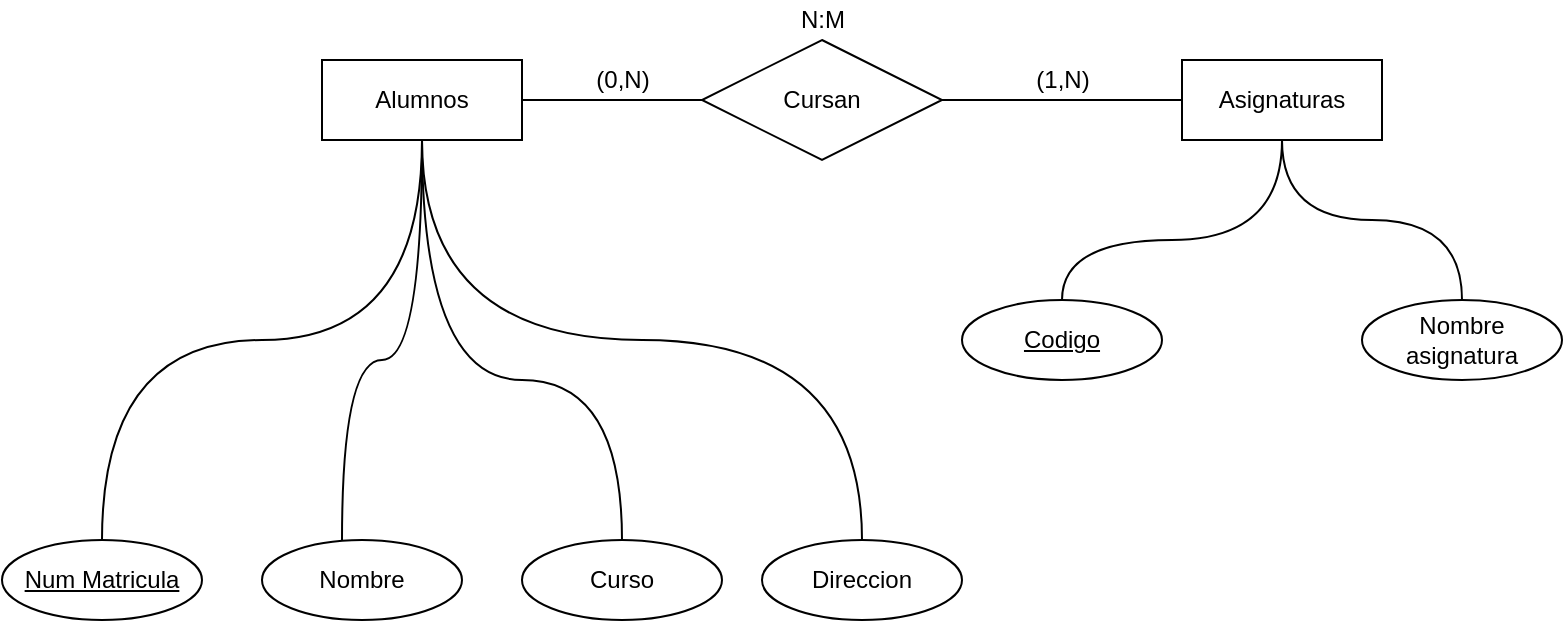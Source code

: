 <mxfile version="13.7.9" type="device"><diagram id="3P39jvwn0t67Dt_Q_Ir-" name="Página-1"><mxGraphModel dx="954" dy="562" grid="1" gridSize="10" guides="1" tooltips="1" connect="1" arrows="1" fold="1" page="1" pageScale="1" pageWidth="827" pageHeight="1169" math="0" shadow="0"><root><mxCell id="0"/><mxCell id="1" parent="0"/><mxCell id="zBz6A7C-qboT4UAK8iZG-11" style="edgeStyle=orthogonalEdgeStyle;rounded=0;orthogonalLoop=1;jettySize=auto;html=1;entryX=0;entryY=0.5;entryDx=0;entryDy=0;endArrow=none;endFill=0;" parent="1" source="zBz6A7C-qboT4UAK8iZG-1" target="zBz6A7C-qboT4UAK8iZG-3" edge="1"><mxGeometry relative="1" as="geometry"/></mxCell><mxCell id="zBz6A7C-qboT4UAK8iZG-1" value="Alumnos" style="whiteSpace=wrap;html=1;align=center;" parent="1" vertex="1"><mxGeometry x="180" y="200" width="100" height="40" as="geometry"/></mxCell><mxCell id="zBz6A7C-qboT4UAK8iZG-2" value="Asignaturas" style="whiteSpace=wrap;html=1;align=center;" parent="1" vertex="1"><mxGeometry x="610" y="200" width="100" height="40" as="geometry"/></mxCell><mxCell id="zBz6A7C-qboT4UAK8iZG-12" style="edgeStyle=orthogonalEdgeStyle;rounded=0;orthogonalLoop=1;jettySize=auto;html=1;entryX=0;entryY=0.5;entryDx=0;entryDy=0;endArrow=none;endFill=0;" parent="1" source="zBz6A7C-qboT4UAK8iZG-3" target="zBz6A7C-qboT4UAK8iZG-2" edge="1"><mxGeometry relative="1" as="geometry"/></mxCell><mxCell id="zBz6A7C-qboT4UAK8iZG-3" value="Cursan" style="shape=rhombus;perimeter=rhombusPerimeter;whiteSpace=wrap;html=1;align=center;" parent="1" vertex="1"><mxGeometry x="370" y="190" width="120" height="60" as="geometry"/></mxCell><mxCell id="zBz6A7C-qboT4UAK8iZG-14" style="edgeStyle=orthogonalEdgeStyle;curved=1;rounded=0;orthogonalLoop=1;jettySize=auto;html=1;entryX=0.5;entryY=1;entryDx=0;entryDy=0;endArrow=none;endFill=0;" parent="1" source="zBz6A7C-qboT4UAK8iZG-4" target="zBz6A7C-qboT4UAK8iZG-2" edge="1"><mxGeometry relative="1" as="geometry"><Array as="points"><mxPoint x="550" y="290"/><mxPoint x="660" y="290"/></Array></mxGeometry></mxCell><mxCell id="zBz6A7C-qboT4UAK8iZG-4" value="Codigo" style="ellipse;whiteSpace=wrap;html=1;align=center;fontStyle=4;" parent="1" vertex="1"><mxGeometry x="500" y="320" width="100" height="40" as="geometry"/></mxCell><mxCell id="zBz6A7C-qboT4UAK8iZG-16" style="edgeStyle=orthogonalEdgeStyle;curved=1;rounded=0;orthogonalLoop=1;jettySize=auto;html=1;entryX=0.5;entryY=1;entryDx=0;entryDy=0;endArrow=none;endFill=0;exitX=0.5;exitY=0;exitDx=0;exitDy=0;" parent="1" source="zBz6A7C-qboT4UAK8iZG-5" target="zBz6A7C-qboT4UAK8iZG-1" edge="1"><mxGeometry relative="1" as="geometry"/></mxCell><mxCell id="zBz6A7C-qboT4UAK8iZG-5" value="Num Matricula" style="ellipse;whiteSpace=wrap;html=1;align=center;fontStyle=4;" parent="1" vertex="1"><mxGeometry x="20" y="440" width="100" height="40" as="geometry"/></mxCell><mxCell id="zBz6A7C-qboT4UAK8iZG-15" style="edgeStyle=orthogonalEdgeStyle;curved=1;rounded=0;orthogonalLoop=1;jettySize=auto;html=1;endArrow=none;endFill=0;" parent="1" source="zBz6A7C-qboT4UAK8iZG-6" edge="1"><mxGeometry relative="1" as="geometry"><mxPoint x="660" y="240" as="targetPoint"/><Array as="points"><mxPoint x="750" y="280"/><mxPoint x="660" y="280"/></Array></mxGeometry></mxCell><mxCell id="zBz6A7C-qboT4UAK8iZG-6" value="Nombre asignatura" style="ellipse;whiteSpace=wrap;html=1;align=center;" parent="1" vertex="1"><mxGeometry x="700" y="320" width="100" height="40" as="geometry"/></mxCell><mxCell id="zBz6A7C-qboT4UAK8iZG-19" style="edgeStyle=orthogonalEdgeStyle;curved=1;rounded=0;orthogonalLoop=1;jettySize=auto;html=1;entryX=0.5;entryY=1;entryDx=0;entryDy=0;endArrow=none;endFill=0;exitX=0.5;exitY=0;exitDx=0;exitDy=0;" parent="1" source="zBz6A7C-qboT4UAK8iZG-8" target="zBz6A7C-qboT4UAK8iZG-1" edge="1"><mxGeometry relative="1" as="geometry"/></mxCell><mxCell id="zBz6A7C-qboT4UAK8iZG-8" value="Direccion" style="ellipse;whiteSpace=wrap;html=1;align=center;" parent="1" vertex="1"><mxGeometry x="400" y="440" width="100" height="40" as="geometry"/></mxCell><mxCell id="zBz6A7C-qboT4UAK8iZG-18" style="edgeStyle=orthogonalEdgeStyle;curved=1;rounded=0;orthogonalLoop=1;jettySize=auto;html=1;entryX=0.5;entryY=1;entryDx=0;entryDy=0;endArrow=none;endFill=0;" parent="1" source="zBz6A7C-qboT4UAK8iZG-9" target="zBz6A7C-qboT4UAK8iZG-1" edge="1"><mxGeometry relative="1" as="geometry"><Array as="points"><mxPoint x="330" y="360"/><mxPoint x="230" y="360"/></Array></mxGeometry></mxCell><mxCell id="zBz6A7C-qboT4UAK8iZG-9" value="Curso" style="ellipse;whiteSpace=wrap;html=1;align=center;" parent="1" vertex="1"><mxGeometry x="280" y="440" width="100" height="40" as="geometry"/></mxCell><mxCell id="zBz6A7C-qboT4UAK8iZG-17" style="edgeStyle=orthogonalEdgeStyle;curved=1;rounded=0;orthogonalLoop=1;jettySize=auto;html=1;endArrow=none;endFill=0;" parent="1" source="zBz6A7C-qboT4UAK8iZG-10" edge="1"><mxGeometry relative="1" as="geometry"><mxPoint x="230" y="240" as="targetPoint"/><Array as="points"><mxPoint x="190" y="350"/><mxPoint x="230" y="350"/></Array></mxGeometry></mxCell><mxCell id="zBz6A7C-qboT4UAK8iZG-10" value="Nombre" style="ellipse;whiteSpace=wrap;html=1;align=center;" parent="1" vertex="1"><mxGeometry x="150" y="440" width="100" height="40" as="geometry"/></mxCell><mxCell id="dPN-JcSOKxSxJpYSgFhi-1" value="(1,N)" style="text;html=1;align=center;verticalAlign=middle;resizable=0;points=[];autosize=1;" parent="1" vertex="1"><mxGeometry x="530" y="200" width="40" height="20" as="geometry"/></mxCell><mxCell id="dPN-JcSOKxSxJpYSgFhi-2" value="(0,N)" style="text;html=1;align=center;verticalAlign=middle;resizable=0;points=[];autosize=1;" parent="1" vertex="1"><mxGeometry x="310" y="200" width="40" height="20" as="geometry"/></mxCell><mxCell id="FU-nkvJx6asL8g1EYq---1" value="N:M" style="text;html=1;align=center;verticalAlign=middle;resizable=0;points=[];autosize=1;" parent="1" vertex="1"><mxGeometry x="410" y="170" width="40" height="20" as="geometry"/></mxCell></root></mxGraphModel></diagram></mxfile>